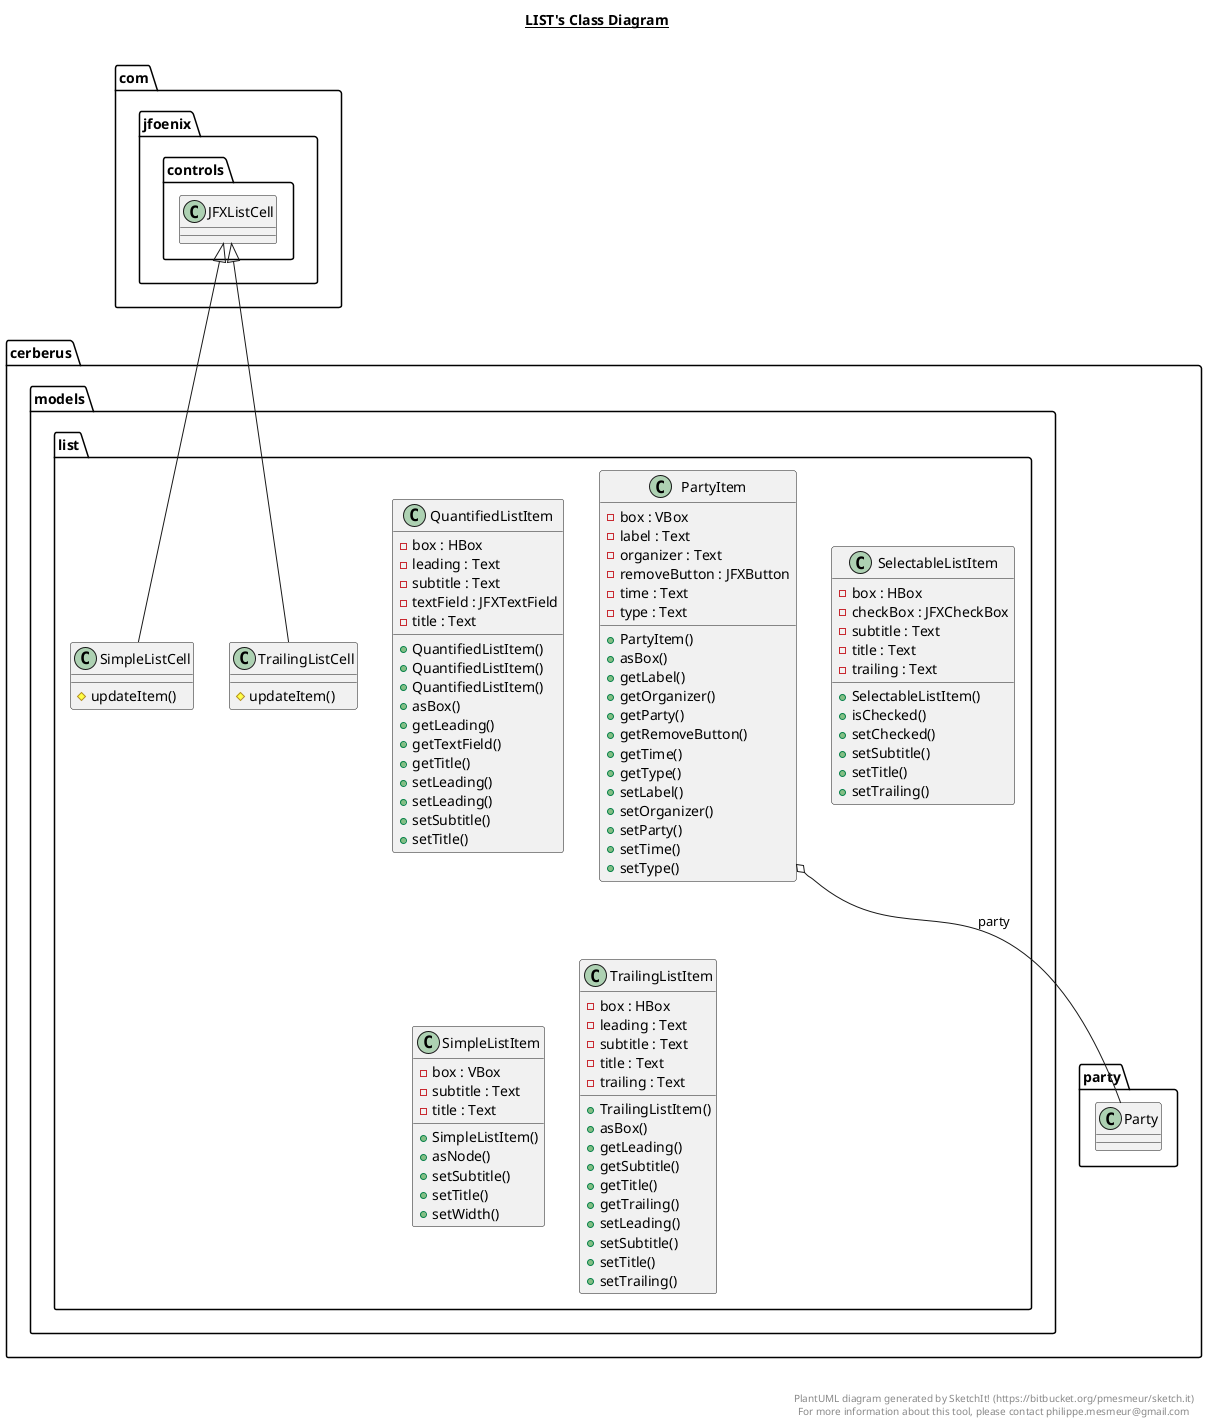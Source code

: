 @startuml

title __LIST's Class Diagram__\n

  namespace cerberus {
    namespace models.list {
      class cerberus.models.list.PartyItem {
          - box : VBox
          - label : Text
          - organizer : Text
          - removeButton : JFXButton
          - time : Text
          - type : Text
          + PartyItem()
          + asBox()
          + getLabel()
          + getOrganizer()
          + getParty()
          + getRemoveButton()
          + getTime()
          + getType()
          + setLabel()
          + setOrganizer()
          + setParty()
          + setTime()
          + setType()
      }
    }
  }
  

  namespace cerberus {
    namespace models.list {
      class cerberus.models.list.QuantifiedListItem {
          - box : HBox
          - leading : Text
          - subtitle : Text
          - textField : JFXTextField
          - title : Text
          + QuantifiedListItem()
          + QuantifiedListItem()
          + QuantifiedListItem()
          + asBox()
          + getLeading()
          + getTextField()
          + getTitle()
          + setLeading()
          + setLeading()
          + setSubtitle()
          + setTitle()
      }
    }
  }
  

  namespace cerberus {
    namespace models.list {
      class cerberus.models.list.SelectableListItem {
          - box : HBox
          - checkBox : JFXCheckBox
          - subtitle : Text
          - title : Text
          - trailing : Text
          + SelectableListItem()
          + isChecked()
          + setChecked()
          + setSubtitle()
          + setTitle()
          + setTrailing()
      }
    }
  }
  

  namespace cerberus {
    namespace models.list {
      class cerberus.models.list.SimpleListCell {
          # updateItem()
      }
    }
  }
  

  namespace cerberus {
    namespace models.list {
      class cerberus.models.list.SimpleListItem {
          - box : VBox
          - subtitle : Text
          - title : Text
          + SimpleListItem()
          + asNode()
          + setSubtitle()
          + setTitle()
          + setWidth()
      }
    }
  }
  

  namespace cerberus {
    namespace models.list {
      class cerberus.models.list.TrailingListCell {
          # updateItem()
      }
    }
  }
  

  namespace cerberus {
    namespace models.list {
      class cerberus.models.list.TrailingListItem {
          - box : HBox
          - leading : Text
          - subtitle : Text
          - title : Text
          - trailing : Text
          + TrailingListItem()
          + asBox()
          + getLeading()
          + getSubtitle()
          + getTitle()
          + getTrailing()
          + setLeading()
          + setSubtitle()
          + setTitle()
          + setTrailing()
      }
    }
  }
  

  cerberus.models.list.PartyItem o-- cerberus.party.Party : party
  cerberus.models.list.SimpleListCell -up-|> com.jfoenix.controls.JFXListCell
  cerberus.models.list.TrailingListCell -up-|> com.jfoenix.controls.JFXListCell


right footer


PlantUML diagram generated by SketchIt! (https://bitbucket.org/pmesmeur/sketch.it)
For more information about this tool, please contact philippe.mesmeur@gmail.com
endfooter

@enduml
